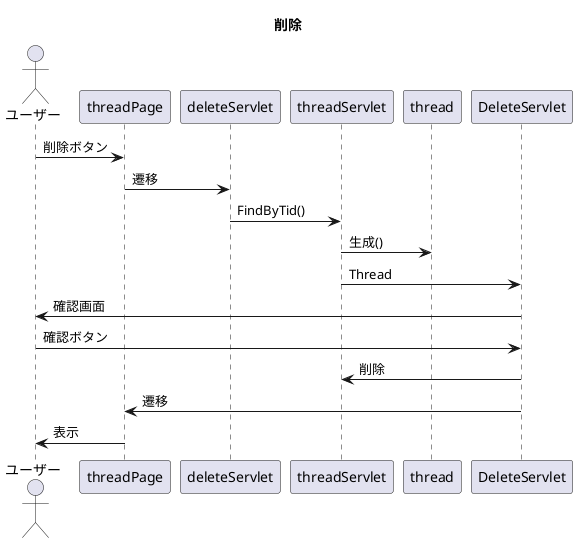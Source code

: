 @startuml
title 削除

actor ユーザー

ユーザー -> threadPage : 削除ボタン
threadPage -> deleteServlet : 遷移
deleteServlet -> threadServlet : FindByTid()
threadServlet -> thread : 生成()
threadServlet -> DeleteServlet : Thread
DeleteServlet -> ユーザー : 確認画面
ユーザー -> DeleteServlet : 確認ボタン
DeleteServlet -> threadServlet : 削除
DeleteServlet -> threadPage : 遷移
threadPage -> ユーザー : 表示

@enduml